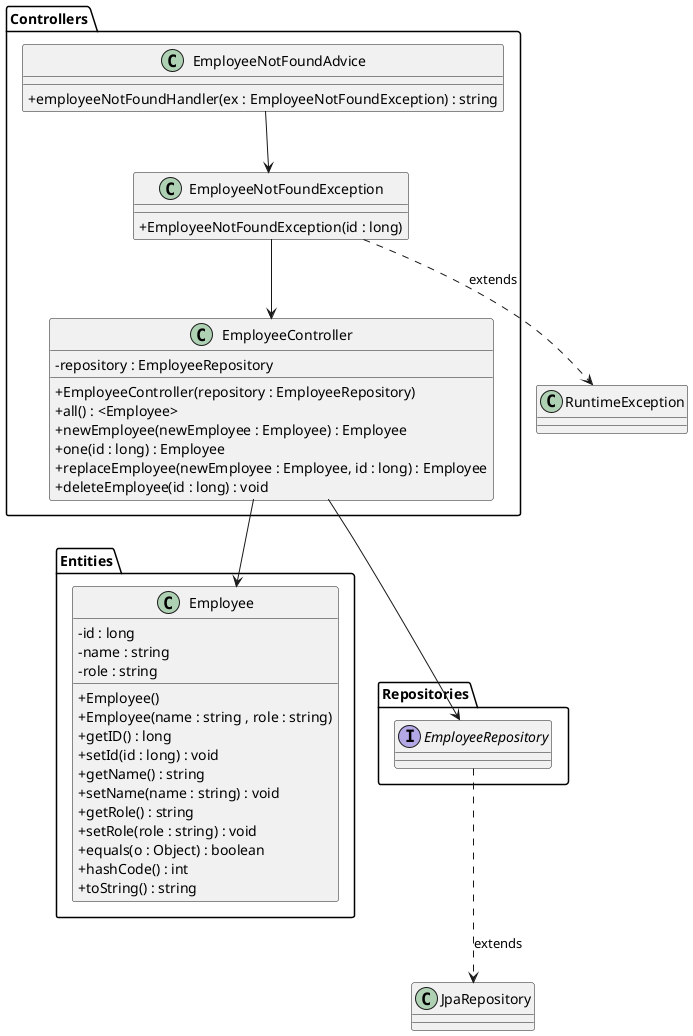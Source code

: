 @startuml
skinparam classAttributeIconSize 0
package Controllers {

    class EmployeeController {
        - repository : EmployeeRepository
        + EmployeeController(repository : EmployeeRepository)
        + all() : <Employee>
        + newEmployee(newEmployee : Employee) : Employee
        + one(id : long) : Employee
        + replaceEmployee(newEmployee : Employee, id : long) : Employee
        + deleteEmployee(id : long) : void
    }

    class EmployeeNotFoundAdvice {
        + employeeNotFoundHandler(ex : EmployeeNotFoundException) : string
    }

    class EmployeeNotFoundException {
        + EmployeeNotFoundException(id : long)
    }
}

package Entities {
    class Employee {
        - id : long
        - name : string
        - role : string
        + Employee()
        + Employee(name : string , role : string)
        + getID() : long
        + setId(id : long) : void
        + getName() : string
        + setName(name : string) : void
        + getRole() : string
        + setRole(role : string) : void
        + equals(o : Object) : boolean
        + hashCode() : int
        + toString() : string
    }
}

package Repositories {
    interface EmployeeRepository {
    }
}

EmployeeController --> EmployeeRepository
EmployeeController --> Employee
EmployeeNotFoundAdvice --> EmployeeNotFoundException
EmployeeNotFoundException --> EmployeeController
EmployeeRepository ..> JpaRepository : extends
EmployeeNotFoundException ..> RuntimeException : extends

@enduml
